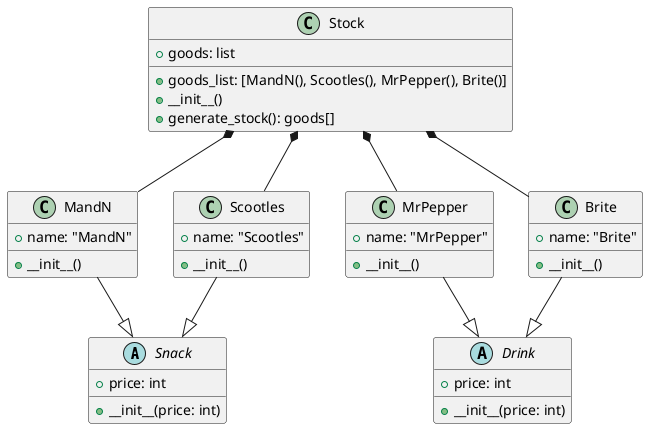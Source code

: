 @startuml
abstract class Snack {
  +price: int
  +__init__(price: int)
}

abstract class Drink {
  +price: int
  +__init__(price: int)
}

class MandN {
  +name: "MandN"
  +__init__()
}

class Scootles {
  +name: "Scootles"
  +__init__()
}

class MrPepper {
  +name: "MrPepper"
  +__init__()
}

class Brite {
  +name: "Brite"
  +__init__()
}

class Stock {
  +goods: list
  +goods_list: [MandN(), Scootles(), MrPepper(), Brite()]
  +__init__()
  +generate_stock(): goods[]
}

MandN --|> Snack
Scootles --|> Snack
MrPepper --|> Drink
Brite --|> Drink

Stock *-- MandN
Stock *-- Scootles
Stock *-- MrPepper
Stock *-- Brite


@enduml